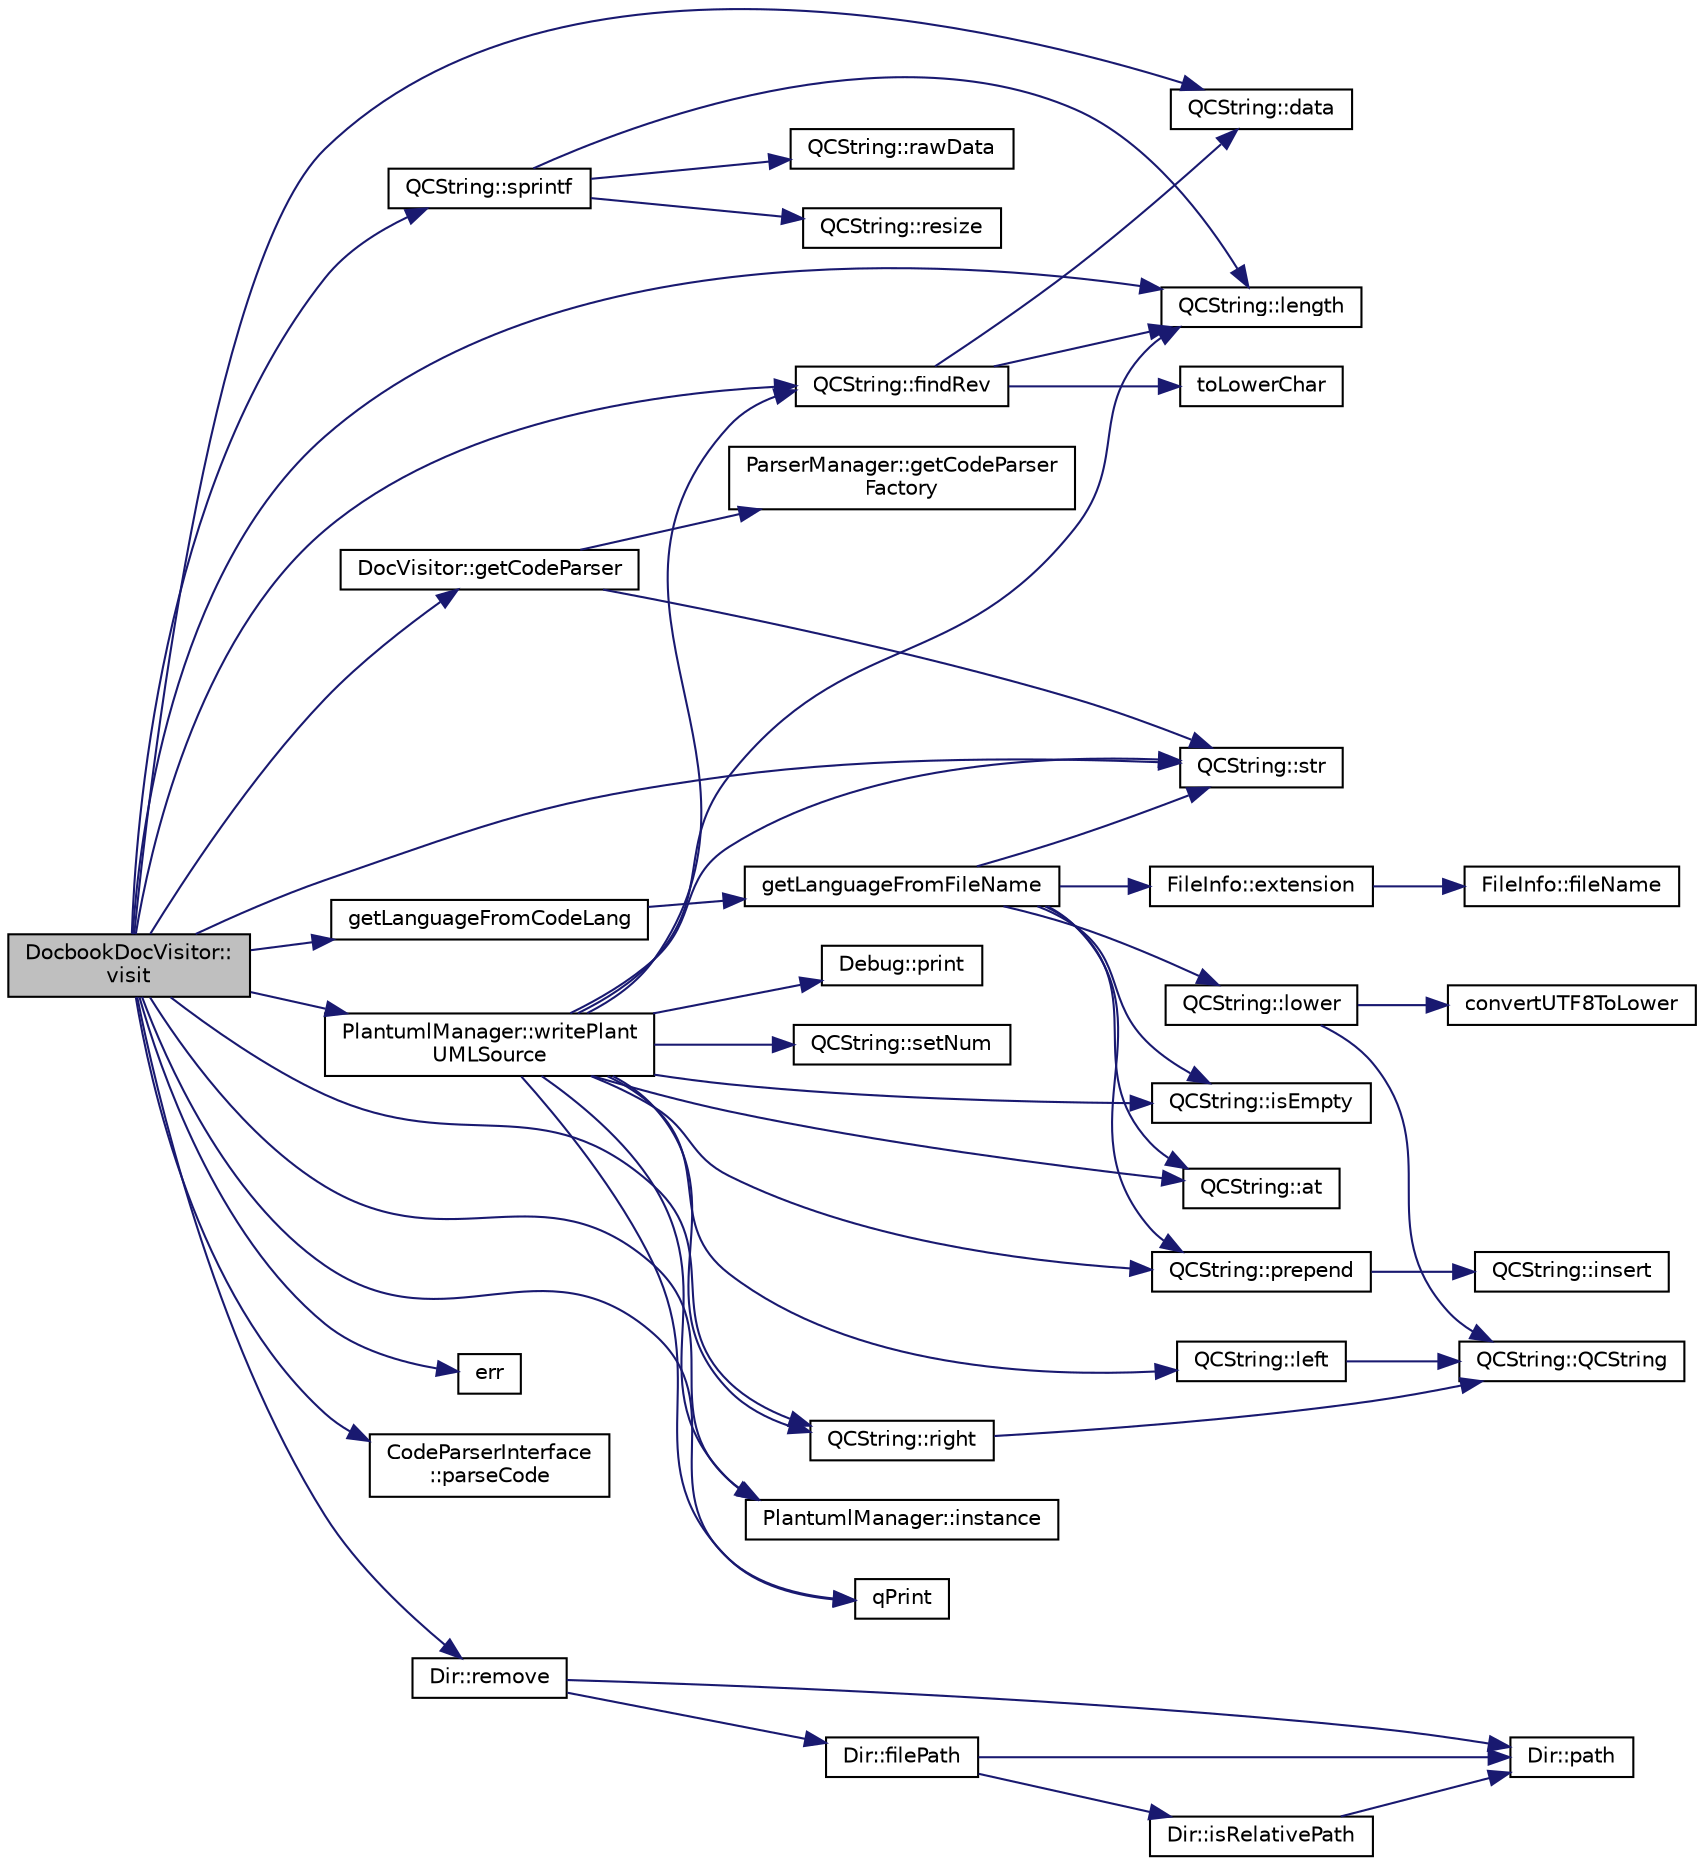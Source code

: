 digraph "DocbookDocVisitor::visit"
{
 // LATEX_PDF_SIZE
  edge [fontname="Helvetica",fontsize="10",labelfontname="Helvetica",labelfontsize="10"];
  node [fontname="Helvetica",fontsize="10",shape=record];
  rankdir="LR";
  Node1 [label="DocbookDocVisitor::\lvisit",height=0.2,width=0.4,color="black", fillcolor="grey75", style="filled", fontcolor="black",tooltip=" "];
  Node1 -> Node2 [color="midnightblue",fontsize="10",style="solid"];
  Node2 [label="QCString::data",height=0.2,width=0.4,color="black", fillcolor="white", style="filled",URL="$classQCString.html#ac3aa3ac1a1c36d3305eba22a2eb0d098",tooltip=" "];
  Node1 -> Node3 [color="midnightblue",fontsize="10",style="solid"];
  Node3 [label="err",height=0.2,width=0.4,color="black", fillcolor="white", style="filled",URL="$message_8cpp.html#aede5746344fdce99647541101eaa7f06",tooltip=" "];
  Node1 -> Node4 [color="midnightblue",fontsize="10",style="solid"];
  Node4 [label="QCString::findRev",height=0.2,width=0.4,color="black", fillcolor="white", style="filled",URL="$classQCString.html#ab47a6435c16d61d04fb448f1080b4e26",tooltip=" "];
  Node4 -> Node2 [color="midnightblue",fontsize="10",style="solid"];
  Node4 -> Node5 [color="midnightblue",fontsize="10",style="solid"];
  Node5 [label="QCString::length",height=0.2,width=0.4,color="black", fillcolor="white", style="filled",URL="$classQCString.html#ac52596733e9110b778019946d73fb268",tooltip=" "];
  Node4 -> Node6 [color="midnightblue",fontsize="10",style="solid"];
  Node6 [label="toLowerChar",height=0.2,width=0.4,color="black", fillcolor="white", style="filled",URL="$qcstring_8cpp.html#a4e545641f98651d4fb8299b407721f9b",tooltip=" "];
  Node1 -> Node7 [color="midnightblue",fontsize="10",style="solid"];
  Node7 [label="DocVisitor::getCodeParser",height=0.2,width=0.4,color="black", fillcolor="white", style="filled",URL="$classDocVisitor.html#a1ec90584b36968b4eef801a5becb0522",tooltip=" "];
  Node7 -> Node8 [color="midnightblue",fontsize="10",style="solid"];
  Node8 [label="ParserManager::getCodeParser\lFactory",height=0.2,width=0.4,color="black", fillcolor="white", style="filled",URL="$classParserManager.html#a8f767ea4b80602eec90e5fa4a5c2b008",tooltip=" "];
  Node7 -> Node9 [color="midnightblue",fontsize="10",style="solid"];
  Node9 [label="QCString::str",height=0.2,width=0.4,color="black", fillcolor="white", style="filled",URL="$classQCString.html#a9824b07232eea418ab3b3e7dc3178eec",tooltip=" "];
  Node1 -> Node10 [color="midnightblue",fontsize="10",style="solid"];
  Node10 [label="getLanguageFromCodeLang",height=0.2,width=0.4,color="black", fillcolor="white", style="filled",URL="$util_8cpp.html#a6d584858761afb81c76d1c85e19438e9",tooltip="Routine to handle the language attribute of the \\code command."];
  Node10 -> Node11 [color="midnightblue",fontsize="10",style="solid"];
  Node11 [label="getLanguageFromFileName",height=0.2,width=0.4,color="black", fillcolor="white", style="filled",URL="$util_8cpp.html#a1b56719a14e986911d90aae56767dd5b",tooltip=" "];
  Node11 -> Node12 [color="midnightblue",fontsize="10",style="solid"];
  Node12 [label="QCString::at",height=0.2,width=0.4,color="black", fillcolor="white", style="filled",URL="$classQCString.html#a4c8be5d062cc14919b53ff0a3c8f9a4f",tooltip=" "];
  Node11 -> Node13 [color="midnightblue",fontsize="10",style="solid"];
  Node13 [label="FileInfo::extension",height=0.2,width=0.4,color="black", fillcolor="white", style="filled",URL="$classFileInfo.html#a626f514840802434ae881b02e4a09af9",tooltip=" "];
  Node13 -> Node14 [color="midnightblue",fontsize="10",style="solid"];
  Node14 [label="FileInfo::fileName",height=0.2,width=0.4,color="black", fillcolor="white", style="filled",URL="$classFileInfo.html#a8ae2069796787d27306bb49bd70e3e3a",tooltip=" "];
  Node11 -> Node15 [color="midnightblue",fontsize="10",style="solid"];
  Node15 [label="QCString::isEmpty",height=0.2,width=0.4,color="black", fillcolor="white", style="filled",URL="$classQCString.html#a621c4090d69ad7d05ef8e5234376c3d8",tooltip=" "];
  Node11 -> Node16 [color="midnightblue",fontsize="10",style="solid"];
  Node16 [label="QCString::lower",height=0.2,width=0.4,color="black", fillcolor="white", style="filled",URL="$classQCString.html#a33688239622e659cfb469fbd62c9cccb",tooltip=" "];
  Node16 -> Node17 [color="midnightblue",fontsize="10",style="solid"];
  Node17 [label="convertUTF8ToLower",height=0.2,width=0.4,color="black", fillcolor="white", style="filled",URL="$utf8_8cpp.html#a90000b3876f8ff0fed72d2c31ecdfe11",tooltip=" "];
  Node16 -> Node18 [color="midnightblue",fontsize="10",style="solid"];
  Node18 [label="QCString::QCString",height=0.2,width=0.4,color="black", fillcolor="white", style="filled",URL="$classQCString.html#ad691e1087cc03e14e00d1147ae0ecab7",tooltip=" "];
  Node11 -> Node19 [color="midnightblue",fontsize="10",style="solid"];
  Node19 [label="QCString::prepend",height=0.2,width=0.4,color="black", fillcolor="white", style="filled",URL="$classQCString.html#a0a6a8fe99e596b149ee15138fa8dcf0c",tooltip=" "];
  Node19 -> Node20 [color="midnightblue",fontsize="10",style="solid"];
  Node20 [label="QCString::insert",height=0.2,width=0.4,color="black", fillcolor="white", style="filled",URL="$classQCString.html#ae4e7678c93bacb8b7806597a8520ca54",tooltip=" "];
  Node11 -> Node9 [color="midnightblue",fontsize="10",style="solid"];
  Node1 -> Node21 [color="midnightblue",fontsize="10",style="solid"];
  Node21 [label="PlantumlManager::instance",height=0.2,width=0.4,color="black", fillcolor="white", style="filled",URL="$classPlantumlManager.html#ae264d99d8756b63a55c341b4768ad28b",tooltip=" "];
  Node1 -> Node5 [color="midnightblue",fontsize="10",style="solid"];
  Node1 -> Node22 [color="midnightblue",fontsize="10",style="solid"];
  Node22 [label="CodeParserInterface\l::parseCode",height=0.2,width=0.4,color="black", fillcolor="white", style="filled",URL="$classCodeParserInterface.html#a33d72178196c84965d5bf1eb361af8bb",tooltip=" "];
  Node1 -> Node23 [color="midnightblue",fontsize="10",style="solid"];
  Node23 [label="qPrint",height=0.2,width=0.4,color="black", fillcolor="white", style="filled",URL="$qcstring_8h.html#a9851ebb5ae2f65b4d2b1d08421edbfd2",tooltip=" "];
  Node1 -> Node24 [color="midnightblue",fontsize="10",style="solid"];
  Node24 [label="Dir::remove",height=0.2,width=0.4,color="black", fillcolor="white", style="filled",URL="$classDir.html#a5a64060f8e1731e8f00da7e8f7051e4b",tooltip=" "];
  Node24 -> Node25 [color="midnightblue",fontsize="10",style="solid"];
  Node25 [label="Dir::filePath",height=0.2,width=0.4,color="black", fillcolor="white", style="filled",URL="$classDir.html#a9648972511650311756008587b2ef819",tooltip=" "];
  Node25 -> Node26 [color="midnightblue",fontsize="10",style="solid"];
  Node26 [label="Dir::isRelativePath",height=0.2,width=0.4,color="black", fillcolor="white", style="filled",URL="$classDir.html#a30fb0271610a8148e2c5b31ec2e4299d",tooltip=" "];
  Node26 -> Node27 [color="midnightblue",fontsize="10",style="solid"];
  Node27 [label="Dir::path",height=0.2,width=0.4,color="black", fillcolor="white", style="filled",URL="$classDir.html#ac277cdc273640905e941d9e6262bc594",tooltip=" "];
  Node25 -> Node27 [color="midnightblue",fontsize="10",style="solid"];
  Node24 -> Node27 [color="midnightblue",fontsize="10",style="solid"];
  Node1 -> Node28 [color="midnightblue",fontsize="10",style="solid"];
  Node28 [label="QCString::right",height=0.2,width=0.4,color="black", fillcolor="white", style="filled",URL="$classQCString.html#a8f4aa5417f6a834f28c7148a1fe262d5",tooltip=" "];
  Node28 -> Node18 [color="midnightblue",fontsize="10",style="solid"];
  Node1 -> Node29 [color="midnightblue",fontsize="10",style="solid"];
  Node29 [label="QCString::sprintf",height=0.2,width=0.4,color="black", fillcolor="white", style="filled",URL="$classQCString.html#aa2dccf89cb25346c3ee81d75aa5859da",tooltip=" "];
  Node29 -> Node5 [color="midnightblue",fontsize="10",style="solid"];
  Node29 -> Node30 [color="midnightblue",fontsize="10",style="solid"];
  Node30 [label="QCString::rawData",height=0.2,width=0.4,color="black", fillcolor="white", style="filled",URL="$classQCString.html#a5f5c9dc172d638c8d7b07010d100117a",tooltip=" "];
  Node29 -> Node31 [color="midnightblue",fontsize="10",style="solid"];
  Node31 [label="QCString::resize",height=0.2,width=0.4,color="black", fillcolor="white", style="filled",URL="$classQCString.html#a993474e2da59141336e6105b8e154f2b",tooltip=" "];
  Node1 -> Node9 [color="midnightblue",fontsize="10",style="solid"];
  Node1 -> Node32 [color="midnightblue",fontsize="10",style="solid"];
  Node32 [label="PlantumlManager::writePlant\lUMLSource",height=0.2,width=0.4,color="black", fillcolor="white", style="filled",URL="$classPlantumlManager.html#a130528e98a8216e9c63b7a0c9f1966d9",tooltip=" "];
  Node32 -> Node12 [color="midnightblue",fontsize="10",style="solid"];
  Node32 -> Node4 [color="midnightblue",fontsize="10",style="solid"];
  Node32 -> Node21 [color="midnightblue",fontsize="10",style="solid"];
  Node32 -> Node15 [color="midnightblue",fontsize="10",style="solid"];
  Node32 -> Node33 [color="midnightblue",fontsize="10",style="solid"];
  Node33 [label="QCString::left",height=0.2,width=0.4,color="black", fillcolor="white", style="filled",URL="$classQCString.html#aecf8b66312c4e97333219cc344c11a4f",tooltip=" "];
  Node33 -> Node18 [color="midnightblue",fontsize="10",style="solid"];
  Node32 -> Node5 [color="midnightblue",fontsize="10",style="solid"];
  Node32 -> Node19 [color="midnightblue",fontsize="10",style="solid"];
  Node32 -> Node34 [color="midnightblue",fontsize="10",style="solid"];
  Node34 [label="Debug::print",height=0.2,width=0.4,color="black", fillcolor="white", style="filled",URL="$classDebug.html#a5d86ffebf96f9f75b6c957db5f831da3",tooltip=" "];
  Node32 -> Node23 [color="midnightblue",fontsize="10",style="solid"];
  Node32 -> Node28 [color="midnightblue",fontsize="10",style="solid"];
  Node32 -> Node35 [color="midnightblue",fontsize="10",style="solid"];
  Node35 [label="QCString::setNum",height=0.2,width=0.4,color="black", fillcolor="white", style="filled",URL="$classQCString.html#a87d2bfa3fcbf407c32fab784df368b2d",tooltip=" "];
  Node32 -> Node9 [color="midnightblue",fontsize="10",style="solid"];
}
